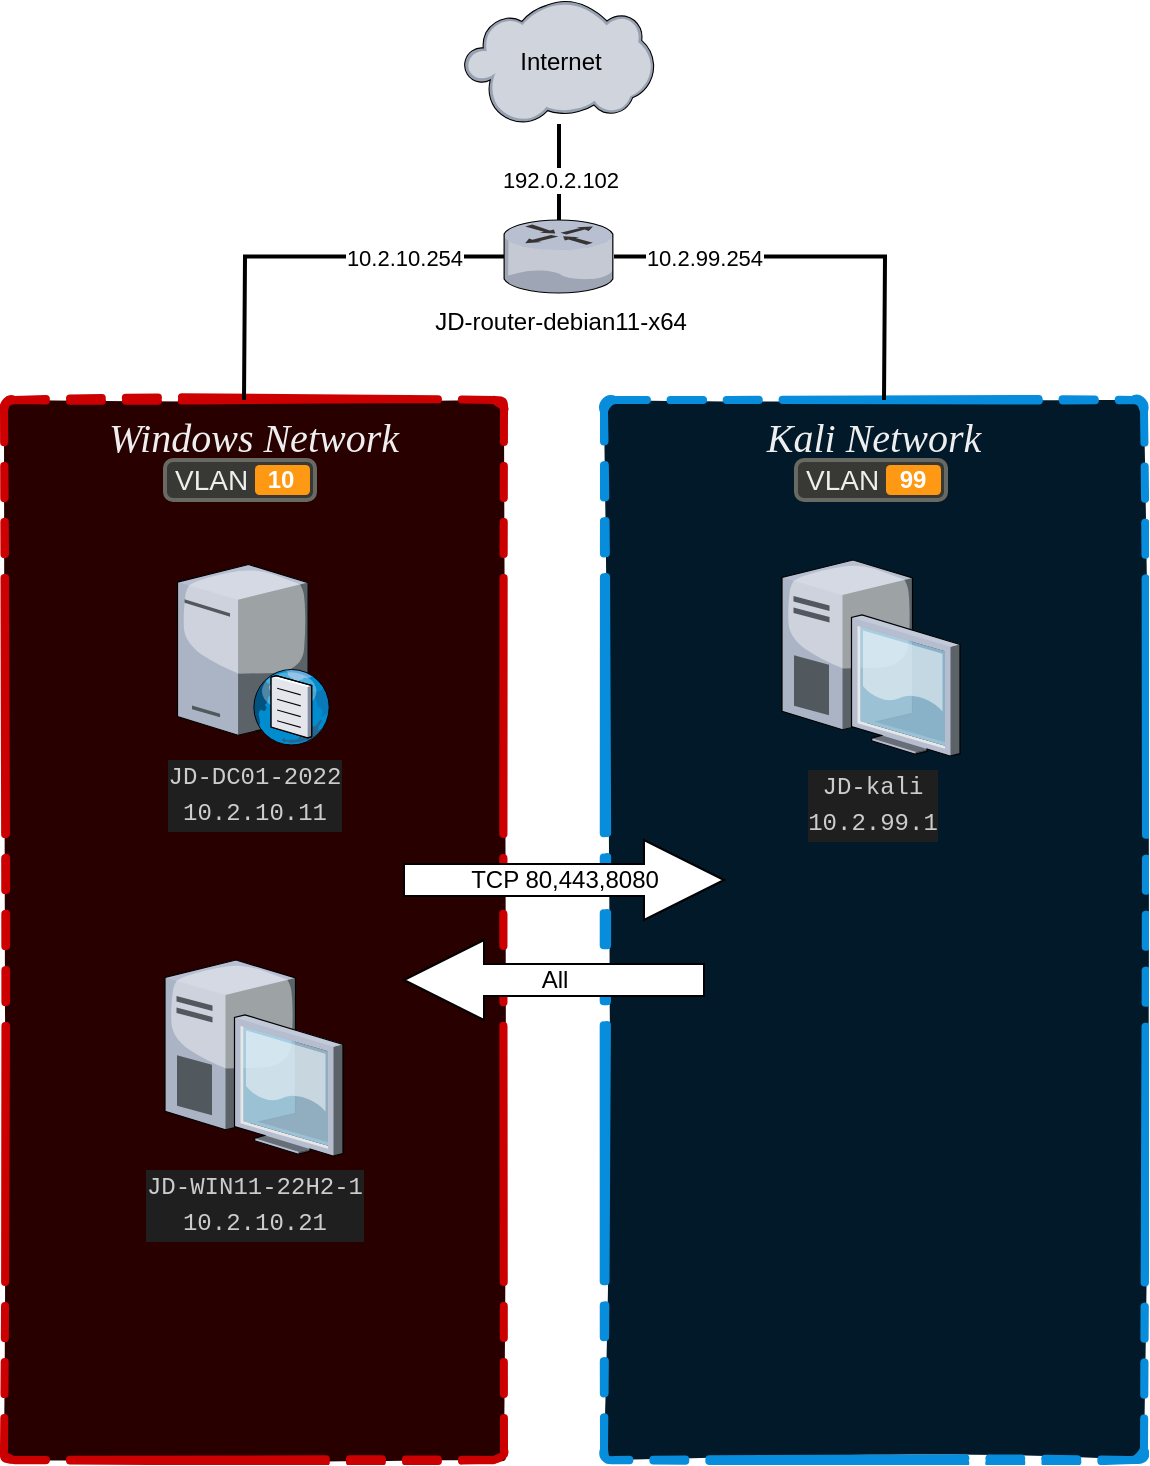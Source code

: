 <mxfile version="23.0.2" type="device">
  <diagram name="Page-1" id="k_pU4sEdJq7sjTtrIQzn">
    <mxGraphModel dx="1408" dy="1147" grid="1" gridSize="10" guides="1" tooltips="1" connect="1" arrows="1" fold="1" page="1" pageScale="1" pageWidth="850" pageHeight="1100" math="0" shadow="0">
      <root>
        <mxCell id="0" />
        <mxCell id="1" parent="0" />
        <mxCell id="hhyFniFmthd2EChraroV-1" value="&lt;font style=&quot;font-size: 20px&quot;&gt;&lt;font face=&quot;Titillium Web&quot;&gt;&lt;i&gt;Windows Network&lt;/i&gt;&lt;/font&gt;&lt;br&gt;&lt;/font&gt;" style="whiteSpace=wrap;html=1;rounded=1;arcSize=2;shadow=0;glass=0;dashed=1;comic=0;strokeColor=#c00;strokeWidth=4;fillColor=#290000;fontSize=16;align=center;labelPosition=center;verticalLabelPosition=middle;verticalAlign=top;fontStyle=0;horizontal=1;spacingLeft=0;connectable=0;container=1;collapsible=0;recursiveResize=0;dashPattern=4 3 4 3 4 3 32 3;sketch=1;fillStyle=solid;fontColor=#EEEEEE;" parent="1" vertex="1">
          <mxGeometry x="120" y="210" width="250" height="530" as="geometry" />
        </mxCell>
        <mxCell id="hhyFniFmthd2EChraroV-3" value="&lt;font style=&quot;font-size: 12px&quot;&gt;10&lt;br&gt;&lt;/font&gt;" style="shape=stencil(rVNNb8MgDP01XKsEyrocq3Q5TTvuzhK3QSWhImzt9utncLcJNU2mquJg/PFs82yYKIdWHYDxrFcdMLFhnG9svQeHptJ2BzsEp1FvYNCF15aCeEbqkdSVDKp4YtmaBVfGRLm1DnbOvvdN4vh1a2Nqa2yoRDJmYlyIRzyS8jNejaIH7+wexvEPBR7xH/xRN74Nr4iSHjaN29rej1cFgHnooL8Cn1FEYL6cBkX+HNQe1RNBzsx/Jloyh4spKVf/lfwxXu0TB0P0TAR5OIWWMI6Svj6vXyjtuUuZdFmQ9qGM3vVk6nTTmDnKru5IVRXFDdwt07b4Qib08dUiJTCXIwTmM7sZur7vCokSLRf/KVrp/0bDNw==);html=1;labelPosition=center;align=center;spacingLeft=40;dashed=0;shadow=0;fillColor=#383835;rounded=1;glass=0;labelBackgroundColor=none;sketch=0;fontColor=#FFFFFF;fontSize=9;verticalLabelPosition=middle;verticalAlign=middle;spacingBottom=0;spacing=0;spacingTop=0;fontStyle=1;arcSize=4;strokeColor=#696963;" parent="hhyFniFmthd2EChraroV-1" vertex="1">
          <mxGeometry x="80.5" y="30" width="75" height="20" as="geometry" />
        </mxCell>
        <mxCell id="hhyFniFmthd2EChraroV-12" value="&lt;div style=&quot;color: rgb(204, 204, 204); background-color: rgb(31, 31, 31); font-family: Menlo, Monaco, &amp;quot;Courier New&amp;quot;, monospace; line-height: 18px;&quot;&gt;JD-WIN11-22H2-1&lt;/div&gt;&lt;div style=&quot;color: rgb(204, 204, 204); background-color: rgb(31, 31, 31); font-family: Menlo, Monaco, &amp;quot;Courier New&amp;quot;, monospace; line-height: 18px;&quot;&gt;10.2.10.21&lt;/div&gt;" style="verticalLabelPosition=bottom;sketch=0;aspect=fixed;html=1;verticalAlign=top;strokeColor=none;align=center;outlineConnect=0;shape=mxgraph.citrix.desktop;" parent="hhyFniFmthd2EChraroV-1" vertex="1">
          <mxGeometry x="80.5" y="280" width="89" height="98" as="geometry" />
        </mxCell>
        <mxCell id="hhyFniFmthd2EChraroV-13" value="&lt;div style=&quot;color: rgb(204, 204, 204); background-color: rgb(31, 31, 31); font-family: Menlo, Monaco, &amp;quot;Courier New&amp;quot;, monospace; line-height: 18px;&quot;&gt;JD-DC01-2022&lt;/div&gt;&lt;div style=&quot;color: rgb(204, 204, 204); background-color: rgb(31, 31, 31); font-family: Menlo, Monaco, &amp;quot;Courier New&amp;quot;, monospace; line-height: 18px;&quot;&gt;10.2.10.11&lt;/div&gt;" style="verticalLabelPosition=bottom;sketch=0;aspect=fixed;html=1;verticalAlign=top;strokeColor=none;align=center;outlineConnect=0;shape=mxgraph.citrix.dns_server;" parent="hhyFniFmthd2EChraroV-1" vertex="1">
          <mxGeometry x="86.75" y="80" width="76.5" height="92.5" as="geometry" />
        </mxCell>
        <mxCell id="hhyFniFmthd2EChraroV-6" value="&lt;font style=&quot;font-size: 20px&quot;&gt;&lt;font data-font-src=&quot;https://fonts.googleapis.com/css?family=Titillium+Web&quot; face=&quot;Titillium Web&quot;&gt;&lt;i&gt;Kali Network&lt;/i&gt;&lt;/font&gt;&lt;br&gt;&lt;/font&gt;" style="whiteSpace=wrap;html=1;rounded=1;arcSize=2;shadow=0;glass=0;dashed=1;comic=0;strokeColor=#078DDB;strokeWidth=4;fillColor=#011928;fontSize=16;align=center;labelPosition=center;verticalLabelPosition=middle;verticalAlign=top;fontStyle=0;horizontal=1;spacingLeft=0;connectable=0;container=1;collapsible=0;recursiveResize=0;dashPattern=4 3 4 3 4 3 32 3;sketch=1;fillStyle=solid;fontColor=#EEEEEE;sketchStyle=rough;" parent="1" vertex="1">
          <mxGeometry x="420" y="210" width="270" height="530" as="geometry" />
        </mxCell>
        <mxCell id="hhyFniFmthd2EChraroV-9" value="&lt;font style=&quot;font-size: 12px&quot;&gt;99&lt;br&gt;&lt;/font&gt;" style="shape=stencil(rVNNb8MgDP01XKsEyrocq3Q5TTvuzhK3QSWhImzt9utncLcJNU2mquJg/PFs82yYKIdWHYDxrFcdMLFhnG9svQeHptJ2BzsEp1FvYNCF15aCeEbqkdSVDKp4YtmaBVfGRLm1DnbOvvdN4vh1a2Nqa2yoRDJmYlyIRzyS8jNejaIH7+wexvEPBR7xH/xRN74Nr4iSHjaN29rej1cFgHnooL8Cn1FEYL6cBkX+HNQe1RNBzsx/Jloyh4spKVf/lfwxXu0TB0P0TAR5OIWWMI6Svj6vXyjtuUuZdFmQ9qGM3vVk6nTTmDnKru5IVRXFDdwt07b4Qib08dUiJTCXIwTmM7sZur7vCokSLRf/KVrp/0bDNw==);html=1;labelPosition=center;align=center;spacingLeft=40;dashed=0;shadow=0;fillColor=#383835;rounded=1;glass=0;labelBackgroundColor=none;sketch=0;fontColor=#FFFFFF;fontSize=9;verticalLabelPosition=middle;verticalAlign=middle;spacingBottom=0;spacing=0;spacingTop=0;fontStyle=1;arcSize=4;strokeColor=#696963;" parent="hhyFniFmthd2EChraroV-6" vertex="1">
          <mxGeometry x="96" y="30" width="75" height="20" as="geometry" />
        </mxCell>
        <mxCell id="hhyFniFmthd2EChraroV-14" value="&lt;div style=&quot;color: rgb(204, 204, 204); background-color: rgb(31, 31, 31); font-family: Menlo, Monaco, &amp;quot;Courier New&amp;quot;, monospace; line-height: 18px;&quot;&gt;JD-kali&lt;/div&gt;&lt;div style=&quot;color: rgb(204, 204, 204); background-color: rgb(31, 31, 31); font-family: Menlo, Monaco, &amp;quot;Courier New&amp;quot;, monospace; line-height: 18px;&quot;&gt;10.2.99.1&lt;br&gt;&lt;/div&gt;" style="verticalLabelPosition=bottom;sketch=0;aspect=fixed;html=1;verticalAlign=top;strokeColor=none;align=center;outlineConnect=0;shape=mxgraph.citrix.desktop;" parent="hhyFniFmthd2EChraroV-6" vertex="1">
          <mxGeometry x="89" y="80" width="89" height="98" as="geometry" />
        </mxCell>
        <mxCell id="hhyFniFmthd2EChraroV-25" value="TCP 80,443,8080" style="html=1;shadow=0;dashed=0;align=center;verticalAlign=middle;shape=mxgraph.arrows2.arrow;dy=0.6;dx=40;notch=0;" parent="hhyFniFmthd2EChraroV-6" vertex="1">
          <mxGeometry x="-100" y="220" width="160" height="40" as="geometry" />
        </mxCell>
        <mxCell id="hhyFniFmthd2EChraroV-16" style="edgeStyle=orthogonalEdgeStyle;rounded=0;orthogonalLoop=1;jettySize=auto;html=1;endArrow=none;endFill=0;strokeWidth=2;elbow=vertical;" parent="1" source="hhyFniFmthd2EChraroV-15" edge="1">
          <mxGeometry relative="1" as="geometry">
            <mxPoint x="240" y="210" as="targetPoint" />
          </mxGeometry>
        </mxCell>
        <mxCell id="hhyFniFmthd2EChraroV-19" value="10.2.10.254" style="edgeLabel;html=1;align=center;verticalAlign=middle;resizable=0;points=[];" parent="hhyFniFmthd2EChraroV-16" vertex="1" connectable="0">
          <mxGeometry x="-0.344" y="-1" relative="1" as="geometry">
            <mxPoint x="16" y="1" as="offset" />
          </mxGeometry>
        </mxCell>
        <mxCell id="hhyFniFmthd2EChraroV-17" style="edgeStyle=orthogonalEdgeStyle;rounded=0;orthogonalLoop=1;jettySize=auto;html=1;endArrow=none;endFill=0;strokeWidth=2;" parent="1" source="hhyFniFmthd2EChraroV-15" edge="1">
          <mxGeometry relative="1" as="geometry">
            <mxPoint x="560" y="210" as="targetPoint" />
          </mxGeometry>
        </mxCell>
        <mxCell id="hhyFniFmthd2EChraroV-18" value="10.2.99.254" style="edgeLabel;html=1;align=center;verticalAlign=middle;resizable=0;points=[];" parent="hhyFniFmthd2EChraroV-17" vertex="1" connectable="0">
          <mxGeometry x="-0.517" y="1" relative="1" as="geometry">
            <mxPoint x="-5" y="1" as="offset" />
          </mxGeometry>
        </mxCell>
        <mxCell id="hhyFniFmthd2EChraroV-27" value="" style="edgeStyle=orthogonalEdgeStyle;rounded=0;orthogonalLoop=1;jettySize=auto;html=1;strokeWidth=2;endArrow=none;endFill=0;" parent="1" source="hhyFniFmthd2EChraroV-15" target="hhyFniFmthd2EChraroV-26" edge="1">
          <mxGeometry relative="1" as="geometry" />
        </mxCell>
        <mxCell id="hhyFniFmthd2EChraroV-28" value="192.0.2.102" style="edgeLabel;html=1;align=center;verticalAlign=middle;resizable=0;points=[];" parent="hhyFniFmthd2EChraroV-27" vertex="1" connectable="0">
          <mxGeometry x="0.125" y="1" relative="1" as="geometry">
            <mxPoint x="1" y="7" as="offset" />
          </mxGeometry>
        </mxCell>
        <mxCell id="hhyFniFmthd2EChraroV-15" value="JD-router-debian11-x64" style="verticalLabelPosition=bottom;sketch=0;aspect=fixed;html=1;verticalAlign=top;strokeColor=none;align=center;outlineConnect=0;shape=mxgraph.citrix.router;" parent="1" vertex="1">
          <mxGeometry x="370" y="120" width="55" height="36.5" as="geometry" />
        </mxCell>
        <mxCell id="hhyFniFmthd2EChraroV-24" value="All" style="html=1;shadow=0;dashed=0;align=center;verticalAlign=middle;shape=mxgraph.arrows2.arrow;dy=0.6;dx=40;flipH=1;notch=0;" parent="1" vertex="1">
          <mxGeometry x="320" y="480" width="150" height="40" as="geometry" />
        </mxCell>
        <mxCell id="hhyFniFmthd2EChraroV-26" value="Internet" style="verticalLabelPosition=middle;sketch=0;aspect=fixed;html=1;verticalAlign=middle;strokeColor=none;align=center;outlineConnect=0;shape=mxgraph.citrix.cloud;labelPosition=center;fontColor=#000000;" parent="1" vertex="1">
          <mxGeometry x="350" y="10" width="95" height="62" as="geometry" />
        </mxCell>
      </root>
    </mxGraphModel>
  </diagram>
</mxfile>
